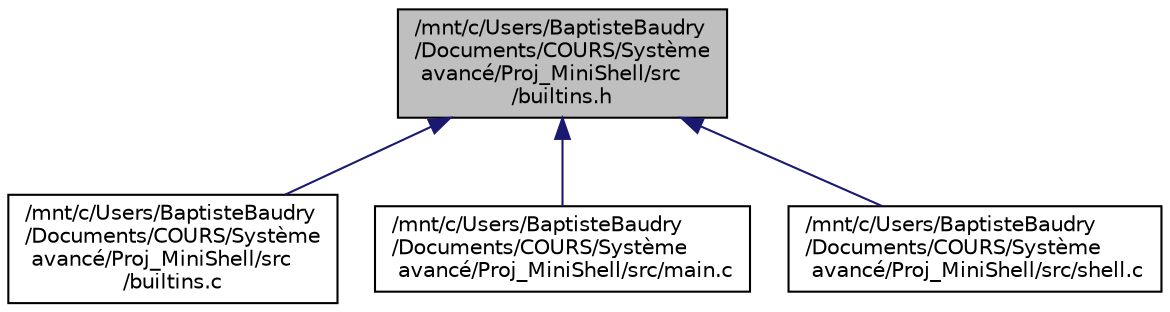 digraph "/mnt/c/Users/BaptisteBaudry/Documents/COURS/Système avancé/Proj_MiniShell/src/builtins.h"
{
 // LATEX_PDF_SIZE
  edge [fontname="Helvetica",fontsize="10",labelfontname="Helvetica",labelfontsize="10"];
  node [fontname="Helvetica",fontsize="10",shape=record];
  Node1 [label="/mnt/c/Users/BaptisteBaudry\l/Documents/COURS/Système\l avancé/Proj_MiniShell/src\l/builtins.h",height=0.2,width=0.4,color="black", fillcolor="grey75", style="filled", fontcolor="black",tooltip="Fonctions des commandes internes."];
  Node1 -> Node2 [dir="back",color="midnightblue",fontsize="10",style="solid",fontname="Helvetica"];
  Node2 [label="/mnt/c/Users/BaptisteBaudry\l/Documents/COURS/Système\l avancé/Proj_MiniShell/src\l/builtins.c",height=0.2,width=0.4,color="black", fillcolor="white", style="filled",URL="$builtins_8c.html",tooltip="Implémentation des commandes internes."];
  Node1 -> Node3 [dir="back",color="midnightblue",fontsize="10",style="solid",fontname="Helvetica"];
  Node3 [label="/mnt/c/Users/BaptisteBaudry\l/Documents/COURS/Système\l avancé/Proj_MiniShell/src/main.c",height=0.2,width=0.4,color="black", fillcolor="white", style="filled",URL="$main_8c.html",tooltip="Point d'entrée du MiniShell."];
  Node1 -> Node4 [dir="back",color="midnightblue",fontsize="10",style="solid",fontname="Helvetica"];
  Node4 [label="/mnt/c/Users/BaptisteBaudry\l/Documents/COURS/Système\l avancé/Proj_MiniShell/src/shell.c",height=0.2,width=0.4,color="black", fillcolor="white", style="filled",URL="$shell_8c.html",tooltip="Fonctions principales du shell."];
}
